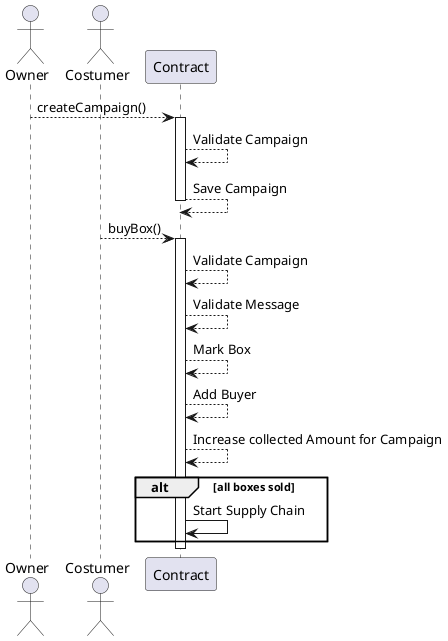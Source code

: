 @startuml
actor Owner as owner
actor Costumer as customer
participant Contract as contract

owner --> contract: createCampaign()
activate contract
contract --> contract: Validate Campaign
contract --> contract: Save Campaign
deactivate contract

customer --> contract: buyBox()
activate contract
contract --> contract: Validate Campaign
contract --> contract: Validate Message
contract --> contract: Mark Box
contract --> contract: Add Buyer
contract --> contract: Increase collected Amount for Campaign

alt all boxes sold
    contract -> contract: Start Supply Chain
end
deactivate contract
@enduml
